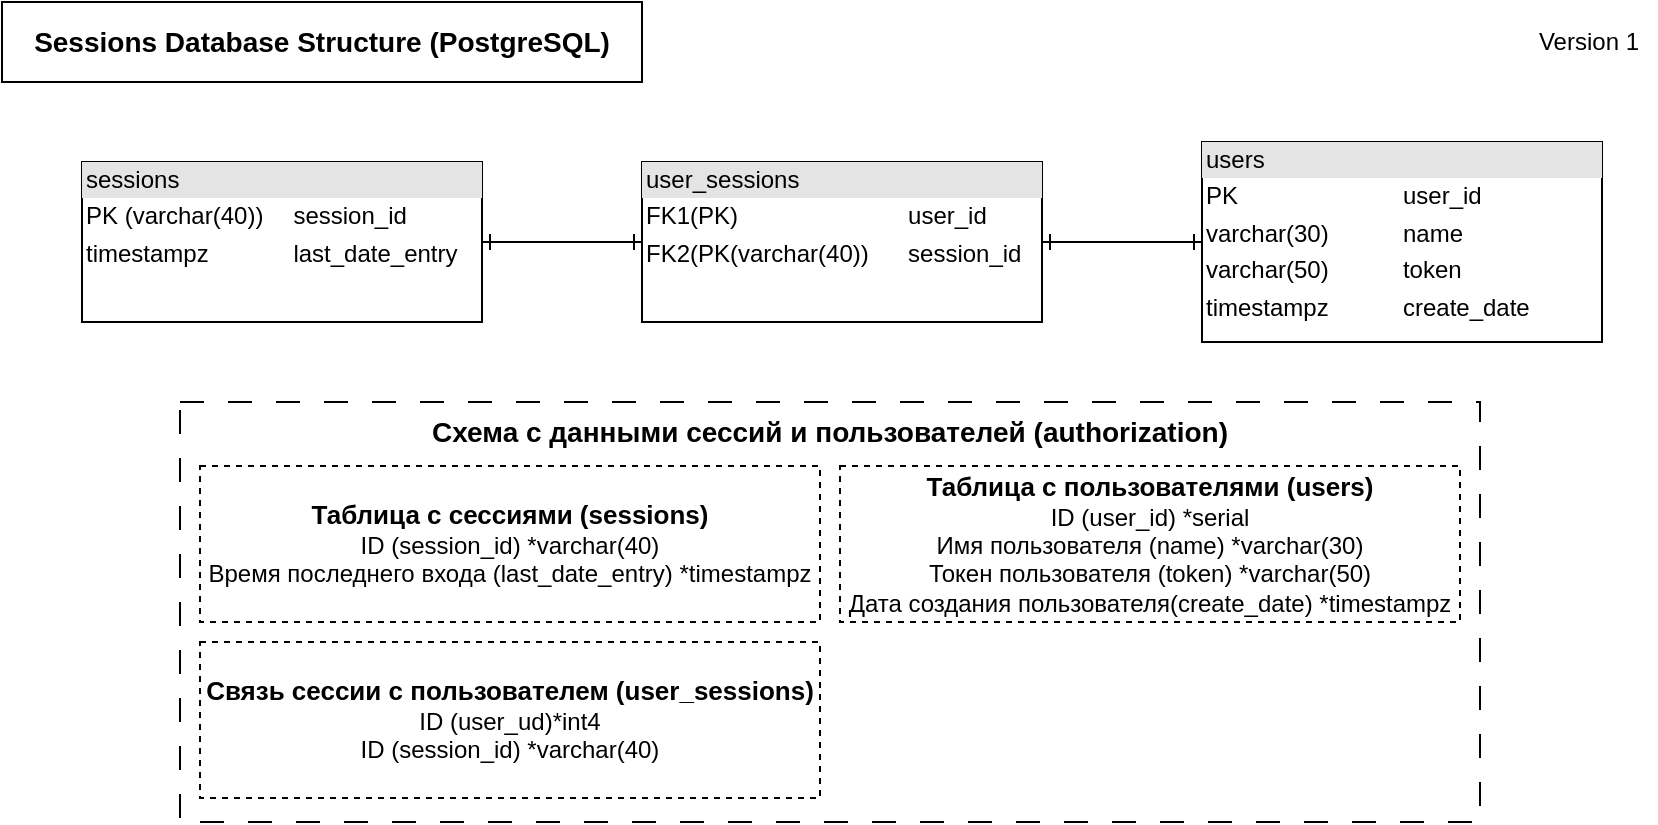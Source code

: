 <mxfile version="20.5.3" type="embed"><diagram name="Страница 1" id="Pl8tmo3BDIzH8LvuWlIA"><mxGraphModel dx="736" dy="599" grid="1" gridSize="10" guides="1" tooltips="1" connect="1" arrows="1" fold="1" page="1" pageScale="1" pageWidth="827" pageHeight="1169" background="#ffffff" math="0" shadow="0"><root><mxCell id="0"/><mxCell id="1" parent="0"/><mxCell id="QGDjtv83rxYMOD5J0k_L-3" value="&lt;b&gt;&lt;font style=&quot;font-size: 14px;&quot;&gt;Схема с данными сессий и пользователей (authorization)&lt;/font&gt;&lt;/b&gt;&lt;font style=&quot;&quot;&gt;&lt;b style=&quot;&quot;&gt;&lt;br&gt;&lt;br&gt;&lt;br&gt;&lt;/b&gt;&lt;/font&gt;" style="rounded=0;whiteSpace=wrap;html=1;verticalAlign=top;dashed=1;dashPattern=12 12;" parent="1" vertex="1"><mxGeometry x="89" y="200" width="650" height="210" as="geometry"/></mxCell><mxCell id="QGDjtv83rxYMOD5J0k_L-1" value="Version 1" style="text;html=1;strokeColor=none;fillColor=none;align=center;verticalAlign=middle;whiteSpace=wrap;rounded=0;" parent="1" vertex="1"><mxGeometry x="760" width="67" height="40" as="geometry"/></mxCell><mxCell id="QGDjtv83rxYMOD5J0k_L-2" value="Sessions Database Structure (PostgreSQL)" style="rounded=0;whiteSpace=wrap;html=1;fontSize=14;fontStyle=1" parent="1" vertex="1"><mxGeometry width="320" height="40" as="geometry"/></mxCell><mxCell id="QGDjtv83rxYMOD5J0k_L-5" value="&lt;span style=&quot;border-color: var(--border-color);&quot;&gt;&lt;font style=&quot;border-color: var(--border-color);&quot;&gt;&lt;font style=&quot;font-weight: bold; font-size: 13px;&quot;&gt;Таблица с сессиями (sessions)&lt;/font&gt;&lt;br&gt;ID (session_id) *varchar(40)&lt;br&gt;Время последнего входа (last_date_entry) *timestampz&lt;br&gt;&lt;/font&gt;&lt;/span&gt;" style="rounded=0;whiteSpace=wrap;html=1;dashed=1;" parent="1" vertex="1"><mxGeometry x="99" y="232" width="310" height="78" as="geometry"/></mxCell><mxCell id="KMMAjMf7LRbqyUZRAZh1-1" value="&lt;font style=&quot;&quot;&gt;&lt;b style=&quot;font-size: 13px;&quot;&gt;Таблица с пользователями (users)&lt;/b&gt;&lt;br&gt;ID (user_id) *serial&lt;br&gt;Имя пользователя (name) *varchar(30)&lt;br&gt;Токен пользователя (token) *varchar(50)&lt;br&gt;&lt;/font&gt;" style="rounded=0;whiteSpace=wrap;html=1;dashed=1;" parent="1" vertex="1"><mxGeometry x="419" y="232" width="310" height="78" as="geometry"/></mxCell><mxCell id="KMMAjMf7LRbqyUZRAZh1-2" value="&lt;font style=&quot;&quot;&gt;&lt;b style=&quot;font-size: 13px;&quot;&gt;Связь сессии с пользователем (user_sessions)&lt;/b&gt;&lt;br&gt;&lt;font style=&quot;font-size: 12px;&quot;&gt;ID (user_ud)*int4&lt;br&gt;&lt;/font&gt;ID (session_id) *varchar(40)&lt;br&gt;&lt;/font&gt;" style="rounded=0;whiteSpace=wrap;html=1;dashed=1;" parent="1" vertex="1"><mxGeometry x="99" y="320" width="310" height="78" as="geometry"/></mxCell><mxCell id="KMMAjMf7LRbqyUZRAZh1-7" style="edgeStyle=orthogonalEdgeStyle;rounded=0;orthogonalLoop=1;jettySize=auto;html=1;exitX=1;exitY=0.5;exitDx=0;exitDy=0;entryX=0;entryY=0.5;entryDx=0;entryDy=0;startArrow=ERone;startFill=0;endArrow=ERone;endFill=0;" parent="1" source="KMMAjMf7LRbqyUZRAZh1-3" target="KMMAjMf7LRbqyUZRAZh1-4" edge="1"><mxGeometry relative="1" as="geometry"/></mxCell><mxCell id="KMMAjMf7LRbqyUZRAZh1-3" value="&lt;div style=&quot;box-sizing:border-box;width:100%;background:#e4e4e4;padding:2px;&quot;&gt;sessions&lt;/div&gt;&lt;table style=&quot;width:100%;font-size:1em;&quot; cellpadding=&quot;2&quot; cellspacing=&quot;0&quot;&gt;&lt;tbody&gt;&lt;tr&gt;&lt;td&gt;PK (varchar(40))&lt;/td&gt;&lt;td&gt;session_id&lt;/td&gt;&lt;/tr&gt;&lt;tr&gt;&lt;td&gt;timestampz&lt;/td&gt;&lt;td&gt;last_date_entry&lt;/td&gt;&lt;/tr&gt;&lt;/tbody&gt;&lt;/table&gt;" style="verticalAlign=top;align=left;overflow=fill;html=1;whiteSpace=wrap;" parent="1" vertex="1"><mxGeometry x="40" y="80" width="200" height="80" as="geometry"/></mxCell><mxCell id="KMMAjMf7LRbqyUZRAZh1-4" value="&lt;div style=&quot;box-sizing:border-box;width:100%;background:#e4e4e4;padding:2px;&quot;&gt;user_sessions&lt;/div&gt;&lt;table style=&quot;width:100%;font-size:1em;&quot; cellpadding=&quot;2&quot; cellspacing=&quot;0&quot;&gt;&lt;tbody&gt;&lt;tr&gt;&lt;td&gt;FK1&lt;/td&gt;&lt;td&gt;user_id&lt;/td&gt;&lt;/tr&gt;&lt;tr&gt;&lt;td&gt;FK2(varchar(40))&lt;/td&gt;&lt;td&gt;session_id&lt;/td&gt;&lt;/tr&gt;&lt;/tbody&gt;&lt;/table&gt;" style="verticalAlign=top;align=left;overflow=fill;html=1;whiteSpace=wrap;" parent="1" vertex="1"><mxGeometry x="320" y="80" width="200" height="80" as="geometry"/></mxCell><mxCell id="KMMAjMf7LRbqyUZRAZh1-6" style="edgeStyle=orthogonalEdgeStyle;rounded=0;orthogonalLoop=1;jettySize=auto;html=1;exitX=0;exitY=0.5;exitDx=0;exitDy=0;entryX=1;entryY=0.5;entryDx=0;entryDy=0;startArrow=ERone;startFill=0;endArrow=ERone;endFill=0;" parent="1" source="KMMAjMf7LRbqyUZRAZh1-5" target="KMMAjMf7LRbqyUZRAZh1-4" edge="1"><mxGeometry relative="1" as="geometry"/></mxCell><mxCell id="KMMAjMf7LRbqyUZRAZh1-5" value="&lt;div style=&quot;box-sizing:border-box;width:100%;background:#e4e4e4;padding:2px;&quot;&gt;users&lt;/div&gt;&lt;table style=&quot;width:100%;font-size:1em;&quot; cellpadding=&quot;2&quot; cellspacing=&quot;0&quot;&gt;&lt;tbody&gt;&lt;tr&gt;&lt;td&gt;PK&lt;/td&gt;&lt;td&gt;user_id&lt;/td&gt;&lt;/tr&gt;&lt;tr&gt;&lt;td&gt;varchar(30)&lt;/td&gt;&lt;td&gt;name&lt;/td&gt;&lt;/tr&gt;&lt;tr&gt;&lt;td&gt;varchar(50)&lt;/td&gt;&lt;td&gt;token&lt;/td&gt;&lt;/tr&gt;&lt;/tbody&gt;&lt;/table&gt;" style="verticalAlign=top;align=left;overflow=fill;html=1;whiteSpace=wrap;" parent="1" vertex="1"><mxGeometry x="600" y="80" width="200" height="80" as="geometry"/></mxCell><mxCell id="2" value="&lt;font style=&quot;&quot;&gt;&lt;b style=&quot;font-size: 13px;&quot;&gt;Таблица с пользователями (users)&lt;/b&gt;&lt;br&gt;ID (user_id) *serial&lt;br&gt;Имя пользователя (name) *varchar(30)&lt;br&gt;Токен пользователя (token) *varchar(50)&lt;br&gt;Дата создания пользователя(create_date) *timestampz&lt;br&gt;&lt;/font&gt;" style="rounded=0;whiteSpace=wrap;html=1;dashed=1;" parent="1" vertex="1"><mxGeometry x="419" y="232" width="310" height="78" as="geometry"/></mxCell><mxCell id="3" style="edgeStyle=orthogonalEdgeStyle;rounded=0;orthogonalLoop=1;jettySize=auto;html=1;exitX=0;exitY=0.5;exitDx=0;exitDy=0;entryX=1;entryY=0.5;entryDx=0;entryDy=0;startArrow=ERone;startFill=0;endArrow=ERone;endFill=0;" parent="1" source="4" edge="1"><mxGeometry relative="1" as="geometry"><mxPoint x="520" y="120" as="targetPoint"/></mxGeometry></mxCell><mxCell id="4" value="&lt;div style=&quot;box-sizing:border-box;width:100%;background:#e4e4e4;padding:2px;&quot;&gt;users&lt;/div&gt;&lt;table style=&quot;width:100%;font-size:1em;&quot; cellpadding=&quot;2&quot; cellspacing=&quot;0&quot;&gt;&lt;tbody&gt;&lt;tr&gt;&lt;td&gt;PK&lt;/td&gt;&lt;td&gt;user_id&lt;/td&gt;&lt;/tr&gt;&lt;tr&gt;&lt;td&gt;varchar(30)&lt;/td&gt;&lt;td&gt;name&lt;/td&gt;&lt;/tr&gt;&lt;tr&gt;&lt;td&gt;varchar(50)&lt;/td&gt;&lt;td&gt;token&lt;/td&gt;&lt;/tr&gt;&lt;tr&gt;&lt;td&gt;timestampz&lt;/td&gt;&lt;td&gt;create_date&lt;/td&gt;&lt;/tr&gt;&lt;/tbody&gt;&lt;/table&gt;" style="verticalAlign=top;align=left;overflow=fill;html=1;whiteSpace=wrap;" parent="1" vertex="1"><mxGeometry x="600" y="70" width="200" height="100" as="geometry"/></mxCell><mxCell id="5" value="&lt;div style=&quot;box-sizing:border-box;width:100%;background:#e4e4e4;padding:2px;&quot;&gt;user_sessions&lt;/div&gt;&lt;table style=&quot;width:100%;font-size:1em;&quot; cellpadding=&quot;2&quot; cellspacing=&quot;0&quot;&gt;&lt;tbody&gt;&lt;tr&gt;&lt;td&gt;FK1(PK)&lt;/td&gt;&lt;td&gt;user_id&lt;/td&gt;&lt;/tr&gt;&lt;tr&gt;&lt;td&gt;FK2(PK(varchar(40))&lt;/td&gt;&lt;td&gt;session_id&lt;/td&gt;&lt;/tr&gt;&lt;/tbody&gt;&lt;/table&gt;" style="verticalAlign=top;align=left;overflow=fill;html=1;whiteSpace=wrap;" vertex="1" parent="1"><mxGeometry x="320" y="80" width="200" height="80" as="geometry"/></mxCell></root></mxGraphModel></diagram></mxfile>